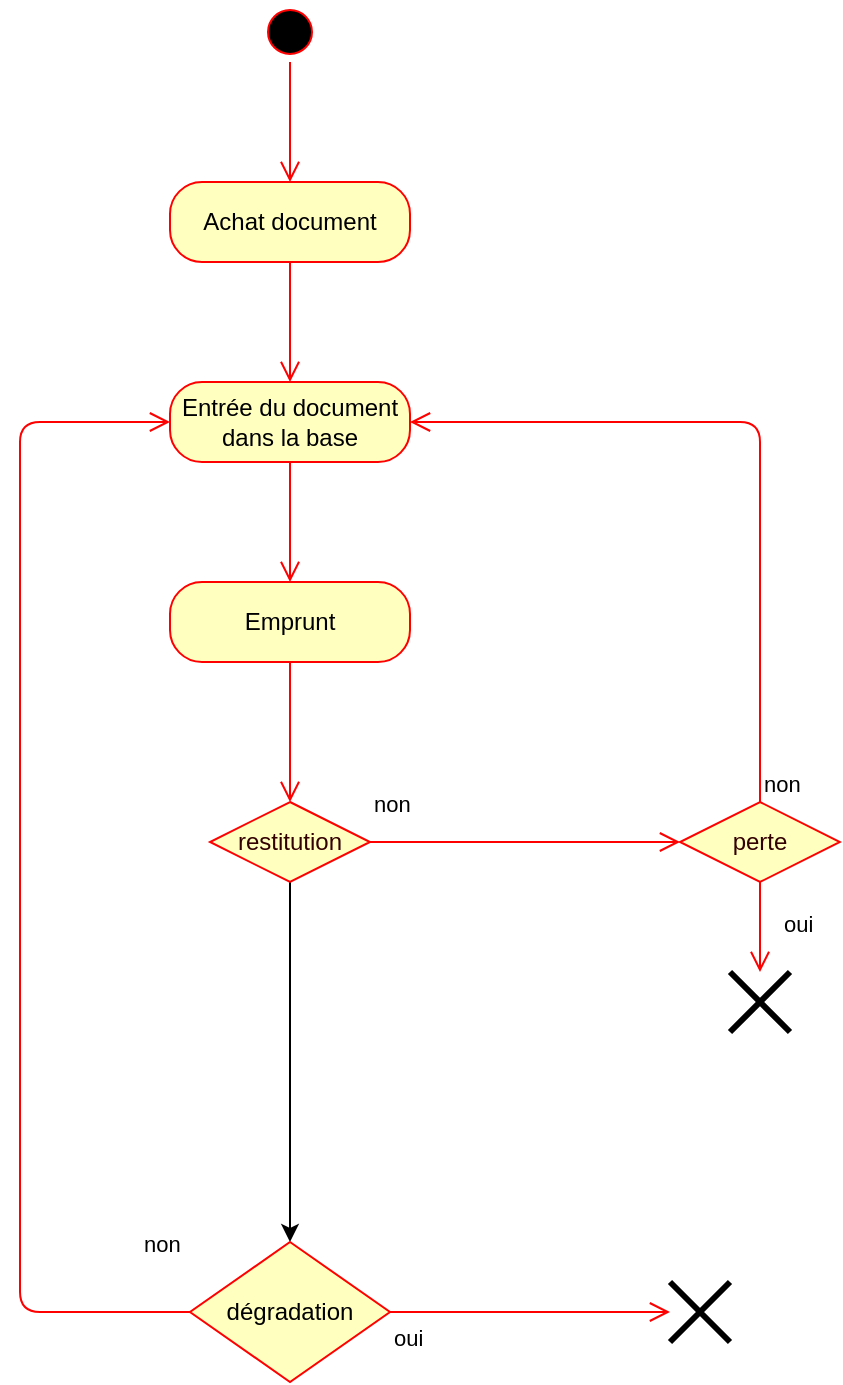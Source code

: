 <mxfile version="12.2.0" type="device" pages="1"><diagram id="IbTtHImHWOpbllJMfyjm" name="Page-1"><mxGraphModel dx="1422" dy="713" grid="1" gridSize="10" guides="1" tooltips="1" connect="1" arrows="1" fold="1" page="1" pageScale="1" pageWidth="1169" pageHeight="827" math="0" shadow="0"><root><mxCell id="0"/><mxCell id="1" parent="0"/><mxCell id="8XQbZ0xgy48E9tfZraQ4-1" value="" style="ellipse;html=1;shape=startState;fillColor=#000000;strokeColor=#ff0000;" vertex="1" parent="1"><mxGeometry x="570" y="380" width="30" height="30" as="geometry"/></mxCell><mxCell id="8XQbZ0xgy48E9tfZraQ4-2" value="" style="edgeStyle=orthogonalEdgeStyle;html=1;verticalAlign=bottom;endArrow=open;endSize=8;strokeColor=#ff0000;" edge="1" parent="1" source="8XQbZ0xgy48E9tfZraQ4-1"><mxGeometry relative="1" as="geometry"><mxPoint x="585" y="470" as="targetPoint"/></mxGeometry></mxCell><mxCell id="8XQbZ0xgy48E9tfZraQ4-3" value="Achat document" style="rounded=1;whiteSpace=wrap;html=1;arcSize=40;fontColor=#000000;fillColor=#ffffc0;strokeColor=#ff0000;" vertex="1" parent="1"><mxGeometry x="525" y="470" width="120" height="40" as="geometry"/></mxCell><mxCell id="8XQbZ0xgy48E9tfZraQ4-4" value="" style="edgeStyle=orthogonalEdgeStyle;html=1;verticalAlign=bottom;endArrow=open;endSize=8;strokeColor=#ff0000;" edge="1" parent="1" source="8XQbZ0xgy48E9tfZraQ4-3"><mxGeometry relative="1" as="geometry"><mxPoint x="585" y="570" as="targetPoint"/></mxGeometry></mxCell><mxCell id="8XQbZ0xgy48E9tfZraQ4-5" value="Entrée du document dans la base" style="rounded=1;whiteSpace=wrap;html=1;arcSize=40;fontColor=#000000;fillColor=#ffffc0;strokeColor=#ff0000;" vertex="1" parent="1"><mxGeometry x="525" y="570" width="120" height="40" as="geometry"/></mxCell><mxCell id="8XQbZ0xgy48E9tfZraQ4-6" value="" style="edgeStyle=orthogonalEdgeStyle;html=1;verticalAlign=bottom;endArrow=open;endSize=8;strokeColor=#ff0000;" edge="1" parent="1" source="8XQbZ0xgy48E9tfZraQ4-5"><mxGeometry relative="1" as="geometry"><mxPoint x="585" y="670" as="targetPoint"/></mxGeometry></mxCell><mxCell id="8XQbZ0xgy48E9tfZraQ4-7" value="Emprunt" style="rounded=1;whiteSpace=wrap;html=1;arcSize=40;fontColor=#000000;fillColor=#ffffc0;strokeColor=#ff0000;" vertex="1" parent="1"><mxGeometry x="525" y="670" width="120" height="40" as="geometry"/></mxCell><mxCell id="8XQbZ0xgy48E9tfZraQ4-8" value="" style="edgeStyle=orthogonalEdgeStyle;html=1;verticalAlign=bottom;endArrow=open;endSize=8;strokeColor=#ff0000;entryX=0.5;entryY=0;entryDx=0;entryDy=0;" edge="1" parent="1" source="8XQbZ0xgy48E9tfZraQ4-7" target="8XQbZ0xgy48E9tfZraQ4-9"><mxGeometry relative="1" as="geometry"><mxPoint x="585" y="770" as="targetPoint"/></mxGeometry></mxCell><mxCell id="8XQbZ0xgy48E9tfZraQ4-21" style="edgeStyle=orthogonalEdgeStyle;rounded=0;orthogonalLoop=1;jettySize=auto;html=1;entryX=0.5;entryY=0;entryDx=0;entryDy=0;" edge="1" parent="1" source="8XQbZ0xgy48E9tfZraQ4-9" target="8XQbZ0xgy48E9tfZraQ4-12"><mxGeometry relative="1" as="geometry"/></mxCell><mxCell id="8XQbZ0xgy48E9tfZraQ4-9" value="&lt;font color=&quot;#330000&quot;&gt;restitution&lt;/font&gt;" style="rhombus;whiteSpace=wrap;html=1;fillColor=#ffffc0;strokeColor=#ff0000;" vertex="1" parent="1"><mxGeometry x="545" y="780" width="80" height="40" as="geometry"/></mxCell><mxCell id="8XQbZ0xgy48E9tfZraQ4-10" value="non" style="edgeStyle=orthogonalEdgeStyle;html=1;align=left;verticalAlign=bottom;endArrow=open;endSize=8;strokeColor=#ff0000;entryX=0;entryY=0.5;entryDx=0;entryDy=0;" edge="1" parent="1" source="8XQbZ0xgy48E9tfZraQ4-9" target="8XQbZ0xgy48E9tfZraQ4-15"><mxGeometry x="-1" y="10" relative="1" as="geometry"><mxPoint x="780" y="800" as="targetPoint"/><mxPoint as="offset"/></mxGeometry></mxCell><mxCell id="8XQbZ0xgy48E9tfZraQ4-12" value="&lt;font color=&quot;#000000&quot;&gt;dégradation&lt;/font&gt;" style="rhombus;whiteSpace=wrap;html=1;fillColor=#ffffc0;strokeColor=#ff0000;" vertex="1" parent="1"><mxGeometry x="535" y="1000" width="100" height="70" as="geometry"/></mxCell><mxCell id="8XQbZ0xgy48E9tfZraQ4-13" value="non" style="edgeStyle=orthogonalEdgeStyle;html=1;align=left;verticalAlign=bottom;endArrow=open;endSize=8;strokeColor=#ff0000;entryX=0;entryY=0.5;entryDx=0;entryDy=0;" edge="1" parent="1" source="8XQbZ0xgy48E9tfZraQ4-12" target="8XQbZ0xgy48E9tfZraQ4-5"><mxGeometry x="-0.636" y="-60" relative="1" as="geometry"><mxPoint x="370" y="790" as="targetPoint"/><Array as="points"><mxPoint x="450" y="1035"/><mxPoint x="450" y="590"/></Array><mxPoint as="offset"/></mxGeometry></mxCell><mxCell id="8XQbZ0xgy48E9tfZraQ4-14" value="oui" style="edgeStyle=orthogonalEdgeStyle;html=1;align=left;verticalAlign=top;endArrow=open;endSize=8;strokeColor=#ff0000;" edge="1" parent="1" source="8XQbZ0xgy48E9tfZraQ4-12" target="8XQbZ0xgy48E9tfZraQ4-20"><mxGeometry x="-1" relative="1" as="geometry"><mxPoint x="790" y="1035" as="targetPoint"/><mxPoint as="offset"/></mxGeometry></mxCell><mxCell id="8XQbZ0xgy48E9tfZraQ4-15" value="&lt;font color=&quot;#330000&quot;&gt;perte&lt;/font&gt;" style="rhombus;whiteSpace=wrap;html=1;fillColor=#ffffc0;strokeColor=#ff0000;" vertex="1" parent="1"><mxGeometry x="780" y="780" width="80" height="40" as="geometry"/></mxCell><mxCell id="8XQbZ0xgy48E9tfZraQ4-16" value="non" style="edgeStyle=orthogonalEdgeStyle;html=1;align=left;verticalAlign=bottom;endArrow=open;endSize=8;strokeColor=#ff0000;entryX=1;entryY=0.5;entryDx=0;entryDy=0;" edge="1" parent="1" source="8XQbZ0xgy48E9tfZraQ4-15" target="8XQbZ0xgy48E9tfZraQ4-5"><mxGeometry x="-1" relative="1" as="geometry"><mxPoint x="940" y="735" as="targetPoint"/><Array as="points"><mxPoint x="820" y="590"/></Array></mxGeometry></mxCell><mxCell id="8XQbZ0xgy48E9tfZraQ4-17" value="oui" style="edgeStyle=orthogonalEdgeStyle;html=1;align=left;verticalAlign=top;endArrow=open;endSize=8;strokeColor=#ff0000;" edge="1" parent="1" source="8XQbZ0xgy48E9tfZraQ4-15" target="8XQbZ0xgy48E9tfZraQ4-18"><mxGeometry x="-0.667" y="10" relative="1" as="geometry"><mxPoint x="820" y="880" as="targetPoint"/><mxPoint as="offset"/></mxGeometry></mxCell><mxCell id="8XQbZ0xgy48E9tfZraQ4-18" value="" style="shape=umlDestroy;whiteSpace=wrap;html=1;strokeWidth=3;" vertex="1" parent="1"><mxGeometry x="805" y="865" width="30" height="30" as="geometry"/></mxCell><mxCell id="8XQbZ0xgy48E9tfZraQ4-20" value="" style="shape=umlDestroy;whiteSpace=wrap;html=1;strokeWidth=3;" vertex="1" parent="1"><mxGeometry x="775" y="1020" width="30" height="30" as="geometry"/></mxCell></root></mxGraphModel></diagram></mxfile>